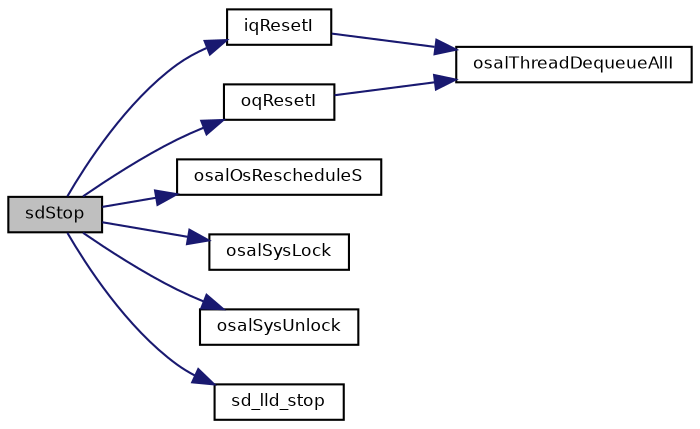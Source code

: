 digraph "sdStop"
{
  bgcolor="transparent";
  edge [fontname="Helvetica",fontsize="8",labelfontname="Helvetica",labelfontsize="8"];
  node [fontname="Helvetica",fontsize="8",shape=record];
  rankdir="LR";
  Node7 [label="sdStop",height=0.2,width=0.4,color="black", fillcolor="grey75", style="filled", fontcolor="black"];
  Node7 -> Node8 [color="midnightblue",fontsize="8",style="solid",fontname="Helvetica"];
  Node8 [label="iqResetI",height=0.2,width=0.4,color="black",URL="$group___h_a_l___q_u_e_u_e_s.html#ga2730ebec5dc542ae61620d56f96df88a",tooltip="Resets an input queue. "];
  Node8 -> Node9 [color="midnightblue",fontsize="8",style="solid",fontname="Helvetica"];
  Node9 [label="osalThreadDequeueAllI",height=0.2,width=0.4,color="black",URL="$group___o_s_a_l.html#ga27a8123a61493028127897d839a4d75a",tooltip="Dequeues and wakes up all threads from the queue. "];
  Node7 -> Node10 [color="midnightblue",fontsize="8",style="solid",fontname="Helvetica"];
  Node10 [label="oqResetI",height=0.2,width=0.4,color="black",URL="$group___h_a_l___q_u_e_u_e_s.html#ga9f4fbb494634137859b1b6d614ca239f",tooltip="Resets an output queue. "];
  Node10 -> Node9 [color="midnightblue",fontsize="8",style="solid",fontname="Helvetica"];
  Node7 -> Node11 [color="midnightblue",fontsize="8",style="solid",fontname="Helvetica"];
  Node11 [label="osalOsRescheduleS",height=0.2,width=0.4,color="black",URL="$group___o_s_a_l.html#ga5850406055069d6a9b88103ad34b111d",tooltip="Checks if a reschedule is required and performs it. "];
  Node7 -> Node12 [color="midnightblue",fontsize="8",style="solid",fontname="Helvetica"];
  Node12 [label="osalSysLock",height=0.2,width=0.4,color="black",URL="$group___o_s_a_l.html#ga0cb5e528b0114b4ca61c2eb65a0515fa",tooltip="Enters a critical zone from thread context. "];
  Node7 -> Node13 [color="midnightblue",fontsize="8",style="solid",fontname="Helvetica"];
  Node13 [label="osalSysUnlock",height=0.2,width=0.4,color="black",URL="$group___o_s_a_l.html#ga17dbf4a1761019b8d94f43832c506543",tooltip="Leaves a critical zone from thread context. "];
  Node7 -> Node14 [color="midnightblue",fontsize="8",style="solid",fontname="Helvetica"];
  Node14 [label="sd_lld_stop",height=0.2,width=0.4,color="black",URL="$group___s_e_r_i_a_l.html#gae6846b20159e89464b61665f50468d8f",tooltip="Low level serial driver stop. "];
}
